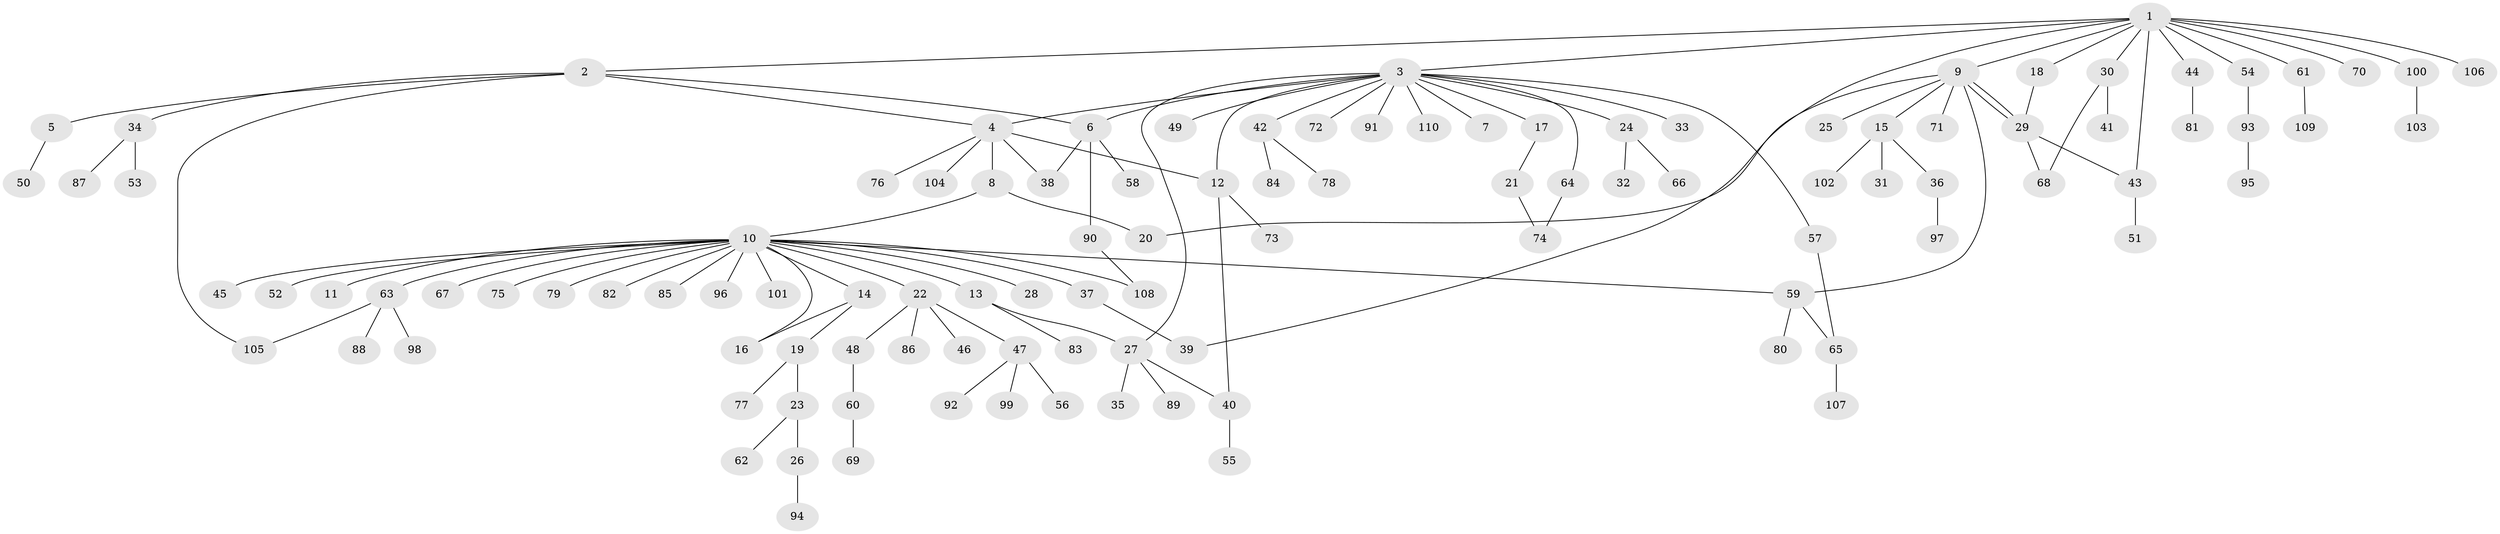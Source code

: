 // coarse degree distribution, {9: 0.01818181818181818, 6: 0.03636363636363636, 15: 0.01818181818181818, 4: 0.09090909090909091, 1: 0.38181818181818183, 3: 0.09090909090909091, 5: 0.03636363636363636, 2: 0.32727272727272727}
// Generated by graph-tools (version 1.1) at 2025/50/03/04/25 22:50:12]
// undirected, 110 vertices, 127 edges
graph export_dot {
  node [color=gray90,style=filled];
  1;
  2;
  3;
  4;
  5;
  6;
  7;
  8;
  9;
  10;
  11;
  12;
  13;
  14;
  15;
  16;
  17;
  18;
  19;
  20;
  21;
  22;
  23;
  24;
  25;
  26;
  27;
  28;
  29;
  30;
  31;
  32;
  33;
  34;
  35;
  36;
  37;
  38;
  39;
  40;
  41;
  42;
  43;
  44;
  45;
  46;
  47;
  48;
  49;
  50;
  51;
  52;
  53;
  54;
  55;
  56;
  57;
  58;
  59;
  60;
  61;
  62;
  63;
  64;
  65;
  66;
  67;
  68;
  69;
  70;
  71;
  72;
  73;
  74;
  75;
  76;
  77;
  78;
  79;
  80;
  81;
  82;
  83;
  84;
  85;
  86;
  87;
  88;
  89;
  90;
  91;
  92;
  93;
  94;
  95;
  96;
  97;
  98;
  99;
  100;
  101;
  102;
  103;
  104;
  105;
  106;
  107;
  108;
  109;
  110;
  1 -- 2;
  1 -- 3;
  1 -- 9;
  1 -- 18;
  1 -- 30;
  1 -- 39;
  1 -- 43;
  1 -- 44;
  1 -- 54;
  1 -- 61;
  1 -- 70;
  1 -- 100;
  1 -- 106;
  2 -- 4;
  2 -- 5;
  2 -- 6;
  2 -- 34;
  2 -- 105;
  3 -- 4;
  3 -- 6;
  3 -- 7;
  3 -- 12;
  3 -- 17;
  3 -- 24;
  3 -- 27;
  3 -- 33;
  3 -- 42;
  3 -- 49;
  3 -- 57;
  3 -- 64;
  3 -- 72;
  3 -- 91;
  3 -- 110;
  4 -- 8;
  4 -- 12;
  4 -- 38;
  4 -- 76;
  4 -- 104;
  5 -- 50;
  6 -- 38;
  6 -- 58;
  6 -- 90;
  8 -- 10;
  8 -- 20;
  9 -- 15;
  9 -- 20;
  9 -- 25;
  9 -- 29;
  9 -- 29;
  9 -- 59;
  9 -- 71;
  10 -- 11;
  10 -- 13;
  10 -- 14;
  10 -- 16;
  10 -- 22;
  10 -- 28;
  10 -- 37;
  10 -- 45;
  10 -- 52;
  10 -- 59;
  10 -- 63;
  10 -- 67;
  10 -- 75;
  10 -- 79;
  10 -- 82;
  10 -- 85;
  10 -- 96;
  10 -- 101;
  10 -- 108;
  12 -- 40;
  12 -- 73;
  13 -- 27;
  13 -- 83;
  14 -- 16;
  14 -- 19;
  15 -- 31;
  15 -- 36;
  15 -- 102;
  17 -- 21;
  18 -- 29;
  19 -- 23;
  19 -- 77;
  21 -- 74;
  22 -- 46;
  22 -- 47;
  22 -- 48;
  22 -- 86;
  23 -- 26;
  23 -- 62;
  24 -- 32;
  24 -- 66;
  26 -- 94;
  27 -- 35;
  27 -- 40;
  27 -- 89;
  29 -- 43;
  29 -- 68;
  30 -- 41;
  30 -- 68;
  34 -- 53;
  34 -- 87;
  36 -- 97;
  37 -- 39;
  40 -- 55;
  42 -- 78;
  42 -- 84;
  43 -- 51;
  44 -- 81;
  47 -- 56;
  47 -- 92;
  47 -- 99;
  48 -- 60;
  54 -- 93;
  57 -- 65;
  59 -- 65;
  59 -- 80;
  60 -- 69;
  61 -- 109;
  63 -- 88;
  63 -- 98;
  63 -- 105;
  64 -- 74;
  65 -- 107;
  90 -- 108;
  93 -- 95;
  100 -- 103;
}
